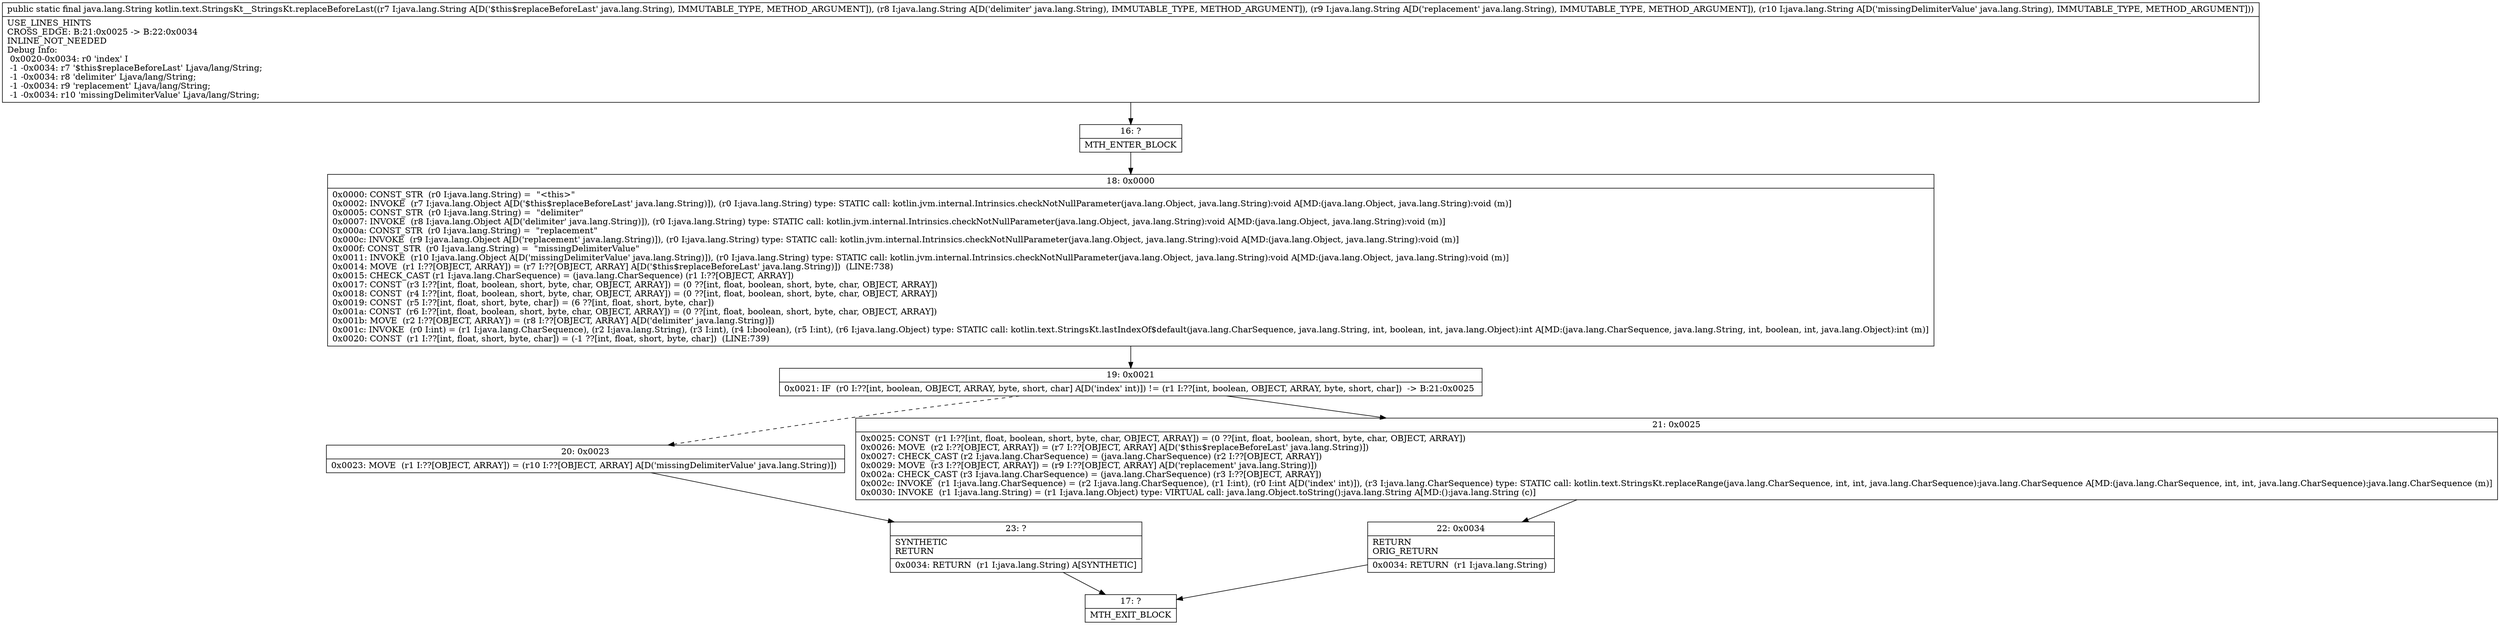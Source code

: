 digraph "CFG forkotlin.text.StringsKt__StringsKt.replaceBeforeLast(Ljava\/lang\/String;Ljava\/lang\/String;Ljava\/lang\/String;Ljava\/lang\/String;)Ljava\/lang\/String;" {
Node_16 [shape=record,label="{16\:\ ?|MTH_ENTER_BLOCK\l}"];
Node_18 [shape=record,label="{18\:\ 0x0000|0x0000: CONST_STR  (r0 I:java.lang.String) =  \"\<this\>\" \l0x0002: INVOKE  (r7 I:java.lang.Object A[D('$this$replaceBeforeLast' java.lang.String)]), (r0 I:java.lang.String) type: STATIC call: kotlin.jvm.internal.Intrinsics.checkNotNullParameter(java.lang.Object, java.lang.String):void A[MD:(java.lang.Object, java.lang.String):void (m)]\l0x0005: CONST_STR  (r0 I:java.lang.String) =  \"delimiter\" \l0x0007: INVOKE  (r8 I:java.lang.Object A[D('delimiter' java.lang.String)]), (r0 I:java.lang.String) type: STATIC call: kotlin.jvm.internal.Intrinsics.checkNotNullParameter(java.lang.Object, java.lang.String):void A[MD:(java.lang.Object, java.lang.String):void (m)]\l0x000a: CONST_STR  (r0 I:java.lang.String) =  \"replacement\" \l0x000c: INVOKE  (r9 I:java.lang.Object A[D('replacement' java.lang.String)]), (r0 I:java.lang.String) type: STATIC call: kotlin.jvm.internal.Intrinsics.checkNotNullParameter(java.lang.Object, java.lang.String):void A[MD:(java.lang.Object, java.lang.String):void (m)]\l0x000f: CONST_STR  (r0 I:java.lang.String) =  \"missingDelimiterValue\" \l0x0011: INVOKE  (r10 I:java.lang.Object A[D('missingDelimiterValue' java.lang.String)]), (r0 I:java.lang.String) type: STATIC call: kotlin.jvm.internal.Intrinsics.checkNotNullParameter(java.lang.Object, java.lang.String):void A[MD:(java.lang.Object, java.lang.String):void (m)]\l0x0014: MOVE  (r1 I:??[OBJECT, ARRAY]) = (r7 I:??[OBJECT, ARRAY] A[D('$this$replaceBeforeLast' java.lang.String)])  (LINE:738)\l0x0015: CHECK_CAST (r1 I:java.lang.CharSequence) = (java.lang.CharSequence) (r1 I:??[OBJECT, ARRAY]) \l0x0017: CONST  (r3 I:??[int, float, boolean, short, byte, char, OBJECT, ARRAY]) = (0 ??[int, float, boolean, short, byte, char, OBJECT, ARRAY]) \l0x0018: CONST  (r4 I:??[int, float, boolean, short, byte, char, OBJECT, ARRAY]) = (0 ??[int, float, boolean, short, byte, char, OBJECT, ARRAY]) \l0x0019: CONST  (r5 I:??[int, float, short, byte, char]) = (6 ??[int, float, short, byte, char]) \l0x001a: CONST  (r6 I:??[int, float, boolean, short, byte, char, OBJECT, ARRAY]) = (0 ??[int, float, boolean, short, byte, char, OBJECT, ARRAY]) \l0x001b: MOVE  (r2 I:??[OBJECT, ARRAY]) = (r8 I:??[OBJECT, ARRAY] A[D('delimiter' java.lang.String)]) \l0x001c: INVOKE  (r0 I:int) = (r1 I:java.lang.CharSequence), (r2 I:java.lang.String), (r3 I:int), (r4 I:boolean), (r5 I:int), (r6 I:java.lang.Object) type: STATIC call: kotlin.text.StringsKt.lastIndexOf$default(java.lang.CharSequence, java.lang.String, int, boolean, int, java.lang.Object):int A[MD:(java.lang.CharSequence, java.lang.String, int, boolean, int, java.lang.Object):int (m)]\l0x0020: CONST  (r1 I:??[int, float, short, byte, char]) = (\-1 ??[int, float, short, byte, char])  (LINE:739)\l}"];
Node_19 [shape=record,label="{19\:\ 0x0021|0x0021: IF  (r0 I:??[int, boolean, OBJECT, ARRAY, byte, short, char] A[D('index' int)]) != (r1 I:??[int, boolean, OBJECT, ARRAY, byte, short, char])  \-\> B:21:0x0025 \l}"];
Node_20 [shape=record,label="{20\:\ 0x0023|0x0023: MOVE  (r1 I:??[OBJECT, ARRAY]) = (r10 I:??[OBJECT, ARRAY] A[D('missingDelimiterValue' java.lang.String)]) \l}"];
Node_23 [shape=record,label="{23\:\ ?|SYNTHETIC\lRETURN\l|0x0034: RETURN  (r1 I:java.lang.String) A[SYNTHETIC]\l}"];
Node_17 [shape=record,label="{17\:\ ?|MTH_EXIT_BLOCK\l}"];
Node_21 [shape=record,label="{21\:\ 0x0025|0x0025: CONST  (r1 I:??[int, float, boolean, short, byte, char, OBJECT, ARRAY]) = (0 ??[int, float, boolean, short, byte, char, OBJECT, ARRAY]) \l0x0026: MOVE  (r2 I:??[OBJECT, ARRAY]) = (r7 I:??[OBJECT, ARRAY] A[D('$this$replaceBeforeLast' java.lang.String)]) \l0x0027: CHECK_CAST (r2 I:java.lang.CharSequence) = (java.lang.CharSequence) (r2 I:??[OBJECT, ARRAY]) \l0x0029: MOVE  (r3 I:??[OBJECT, ARRAY]) = (r9 I:??[OBJECT, ARRAY] A[D('replacement' java.lang.String)]) \l0x002a: CHECK_CAST (r3 I:java.lang.CharSequence) = (java.lang.CharSequence) (r3 I:??[OBJECT, ARRAY]) \l0x002c: INVOKE  (r1 I:java.lang.CharSequence) = (r2 I:java.lang.CharSequence), (r1 I:int), (r0 I:int A[D('index' int)]), (r3 I:java.lang.CharSequence) type: STATIC call: kotlin.text.StringsKt.replaceRange(java.lang.CharSequence, int, int, java.lang.CharSequence):java.lang.CharSequence A[MD:(java.lang.CharSequence, int, int, java.lang.CharSequence):java.lang.CharSequence (m)]\l0x0030: INVOKE  (r1 I:java.lang.String) = (r1 I:java.lang.Object) type: VIRTUAL call: java.lang.Object.toString():java.lang.String A[MD:():java.lang.String (c)]\l}"];
Node_22 [shape=record,label="{22\:\ 0x0034|RETURN\lORIG_RETURN\l|0x0034: RETURN  (r1 I:java.lang.String) \l}"];
MethodNode[shape=record,label="{public static final java.lang.String kotlin.text.StringsKt__StringsKt.replaceBeforeLast((r7 I:java.lang.String A[D('$this$replaceBeforeLast' java.lang.String), IMMUTABLE_TYPE, METHOD_ARGUMENT]), (r8 I:java.lang.String A[D('delimiter' java.lang.String), IMMUTABLE_TYPE, METHOD_ARGUMENT]), (r9 I:java.lang.String A[D('replacement' java.lang.String), IMMUTABLE_TYPE, METHOD_ARGUMENT]), (r10 I:java.lang.String A[D('missingDelimiterValue' java.lang.String), IMMUTABLE_TYPE, METHOD_ARGUMENT]))  | USE_LINES_HINTS\lCROSS_EDGE: B:21:0x0025 \-\> B:22:0x0034\lINLINE_NOT_NEEDED\lDebug Info:\l  0x0020\-0x0034: r0 'index' I\l  \-1 \-0x0034: r7 '$this$replaceBeforeLast' Ljava\/lang\/String;\l  \-1 \-0x0034: r8 'delimiter' Ljava\/lang\/String;\l  \-1 \-0x0034: r9 'replacement' Ljava\/lang\/String;\l  \-1 \-0x0034: r10 'missingDelimiterValue' Ljava\/lang\/String;\l}"];
MethodNode -> Node_16;Node_16 -> Node_18;
Node_18 -> Node_19;
Node_19 -> Node_20[style=dashed];
Node_19 -> Node_21;
Node_20 -> Node_23;
Node_23 -> Node_17;
Node_21 -> Node_22;
Node_22 -> Node_17;
}

